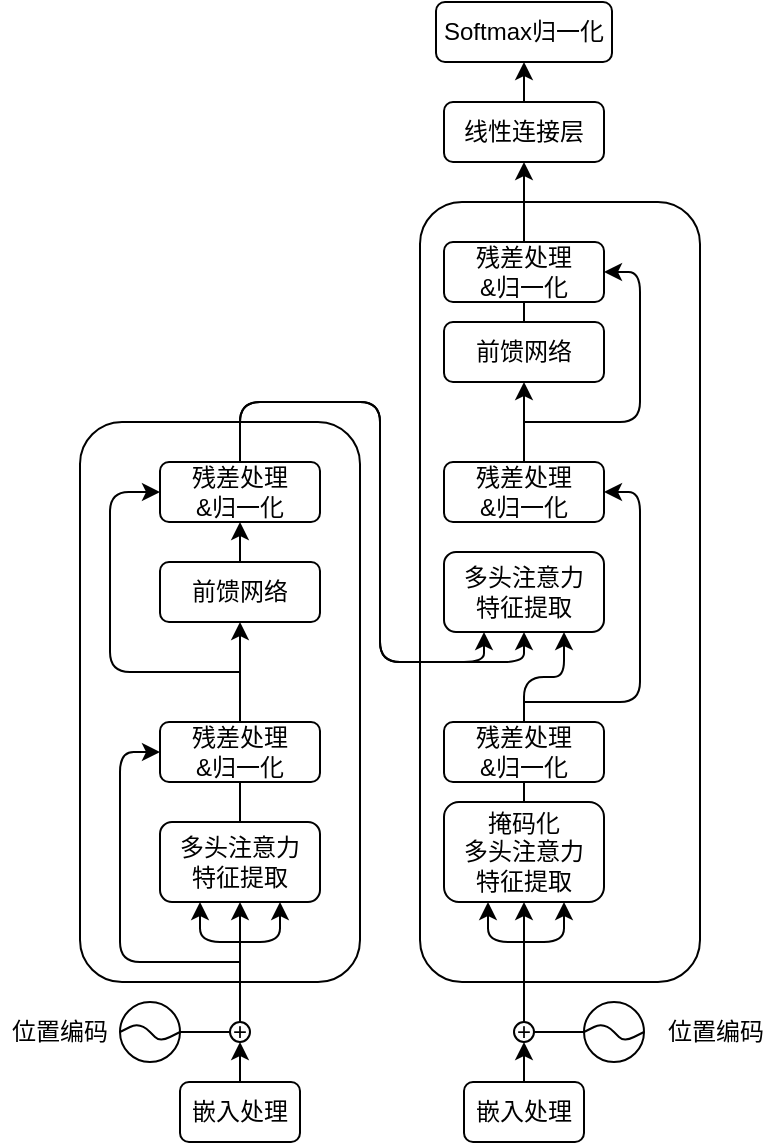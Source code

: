 <mxfile version="21.2.9" type="github">
  <diagram name="第 1 页" id="P4VHz6F8FDdTj_PXj5Aj">
    <mxGraphModel dx="603" dy="833" grid="1" gridSize="10" guides="1" tooltips="1" connect="1" arrows="1" fold="1" page="1" pageScale="1" pageWidth="583" pageHeight="827" math="0" shadow="0">
      <root>
        <mxCell id="0" />
        <mxCell id="1" parent="0" />
        <mxCell id="c3ZJOwvSEtLFaX0gyrFY-1" value="" style="rounded=1;whiteSpace=wrap;html=1;" vertex="1" parent="1">
          <mxGeometry x="138" y="300" width="140" height="280" as="geometry" />
        </mxCell>
        <mxCell id="c3ZJOwvSEtLFaX0gyrFY-24" style="edgeStyle=orthogonalEdgeStyle;rounded=0;orthogonalLoop=1;jettySize=auto;html=1;exitX=0.5;exitY=0;exitDx=0;exitDy=0;entryX=0.5;entryY=1;entryDx=0;entryDy=0;endArrow=none;endFill=0;" edge="1" parent="1" source="c3ZJOwvSEtLFaX0gyrFY-2" target="c3ZJOwvSEtLFaX0gyrFY-7">
          <mxGeometry relative="1" as="geometry" />
        </mxCell>
        <mxCell id="c3ZJOwvSEtLFaX0gyrFY-2" value="多头注意力&lt;br&gt;特征提取" style="rounded=1;whiteSpace=wrap;html=1;" vertex="1" parent="1">
          <mxGeometry x="178" y="500" width="80" height="40" as="geometry" />
        </mxCell>
        <mxCell id="c3ZJOwvSEtLFaX0gyrFY-8" style="edgeStyle=orthogonalEdgeStyle;rounded=0;orthogonalLoop=1;jettySize=auto;html=1;exitX=0.5;exitY=0;exitDx=0;exitDy=0;entryX=0.5;entryY=1;entryDx=0;entryDy=0;" edge="1" parent="1" source="c3ZJOwvSEtLFaX0gyrFY-3" target="c3ZJOwvSEtLFaX0gyrFY-2">
          <mxGeometry relative="1" as="geometry" />
        </mxCell>
        <mxCell id="c3ZJOwvSEtLFaX0gyrFY-3" value="+" style="ellipse;whiteSpace=wrap;html=1;" vertex="1" parent="1">
          <mxGeometry x="213" y="600" width="10" height="10" as="geometry" />
        </mxCell>
        <mxCell id="c3ZJOwvSEtLFaX0gyrFY-19" style="edgeStyle=orthogonalEdgeStyle;rounded=0;orthogonalLoop=1;jettySize=auto;html=1;exitX=0.5;exitY=0;exitDx=0;exitDy=0;entryX=0.5;entryY=1;entryDx=0;entryDy=0;" edge="1" parent="1" source="c3ZJOwvSEtLFaX0gyrFY-4" target="c3ZJOwvSEtLFaX0gyrFY-3">
          <mxGeometry relative="1" as="geometry" />
        </mxCell>
        <mxCell id="c3ZJOwvSEtLFaX0gyrFY-4" value="嵌入处理" style="rounded=1;whiteSpace=wrap;html=1;" vertex="1" parent="1">
          <mxGeometry x="188" y="630" width="60" height="30" as="geometry" />
        </mxCell>
        <mxCell id="c3ZJOwvSEtLFaX0gyrFY-21" style="edgeStyle=orthogonalEdgeStyle;rounded=0;orthogonalLoop=1;jettySize=auto;html=1;exitX=0.5;exitY=0;exitDx=0;exitDy=0;entryX=0.5;entryY=1;entryDx=0;entryDy=0;" edge="1" parent="1" source="c3ZJOwvSEtLFaX0gyrFY-7" target="c3ZJOwvSEtLFaX0gyrFY-9">
          <mxGeometry relative="1" as="geometry" />
        </mxCell>
        <mxCell id="c3ZJOwvSEtLFaX0gyrFY-7" value="残差处理&lt;br&gt;&amp;amp;归一化" style="rounded=1;whiteSpace=wrap;html=1;" vertex="1" parent="1">
          <mxGeometry x="178" y="450" width="80" height="30" as="geometry" />
        </mxCell>
        <mxCell id="c3ZJOwvSEtLFaX0gyrFY-23" style="edgeStyle=orthogonalEdgeStyle;rounded=0;orthogonalLoop=1;jettySize=auto;html=1;exitX=0.5;exitY=0;exitDx=0;exitDy=0;entryX=0.5;entryY=1;entryDx=0;entryDy=0;" edge="1" parent="1" source="c3ZJOwvSEtLFaX0gyrFY-9" target="c3ZJOwvSEtLFaX0gyrFY-22">
          <mxGeometry relative="1" as="geometry" />
        </mxCell>
        <mxCell id="c3ZJOwvSEtLFaX0gyrFY-9" value="前馈网络" style="rounded=1;whiteSpace=wrap;html=1;" vertex="1" parent="1">
          <mxGeometry x="178" y="370" width="80" height="30" as="geometry" />
        </mxCell>
        <mxCell id="c3ZJOwvSEtLFaX0gyrFY-10" value="" style="rounded=1;whiteSpace=wrap;html=1;" vertex="1" parent="1">
          <mxGeometry x="308" y="190" width="140" height="390" as="geometry" />
        </mxCell>
        <mxCell id="c3ZJOwvSEtLFaX0gyrFY-40" style="edgeStyle=orthogonalEdgeStyle;rounded=0;orthogonalLoop=1;jettySize=auto;html=1;exitX=0.5;exitY=0;exitDx=0;exitDy=0;entryX=0.5;entryY=1;entryDx=0;entryDy=0;endArrow=none;endFill=0;" edge="1" parent="1" source="c3ZJOwvSEtLFaX0gyrFY-11" target="c3ZJOwvSEtLFaX0gyrFY-15">
          <mxGeometry relative="1" as="geometry" />
        </mxCell>
        <mxCell id="c3ZJOwvSEtLFaX0gyrFY-11" value="掩码化&lt;br&gt;多头注意力&lt;br&gt;特征提取" style="rounded=1;whiteSpace=wrap;html=1;" vertex="1" parent="1">
          <mxGeometry x="320" y="490" width="80" height="50" as="geometry" />
        </mxCell>
        <mxCell id="c3ZJOwvSEtLFaX0gyrFY-12" style="edgeStyle=orthogonalEdgeStyle;rounded=0;orthogonalLoop=1;jettySize=auto;html=1;exitX=0.5;exitY=0;exitDx=0;exitDy=0;entryX=0.5;entryY=1;entryDx=0;entryDy=0;" edge="1" parent="1" source="c3ZJOwvSEtLFaX0gyrFY-13" target="c3ZJOwvSEtLFaX0gyrFY-11">
          <mxGeometry relative="1" as="geometry" />
        </mxCell>
        <mxCell id="c3ZJOwvSEtLFaX0gyrFY-52" style="edgeStyle=orthogonalEdgeStyle;rounded=0;orthogonalLoop=1;jettySize=auto;html=1;exitX=1;exitY=0.5;exitDx=0;exitDy=0;entryX=0;entryY=0.5;entryDx=0;entryDy=0;endArrow=none;endFill=0;" edge="1" parent="1" source="c3ZJOwvSEtLFaX0gyrFY-13" target="c3ZJOwvSEtLFaX0gyrFY-49">
          <mxGeometry relative="1" as="geometry" />
        </mxCell>
        <mxCell id="c3ZJOwvSEtLFaX0gyrFY-13" value="+" style="ellipse;whiteSpace=wrap;html=1;" vertex="1" parent="1">
          <mxGeometry x="355" y="600" width="10" height="10" as="geometry" />
        </mxCell>
        <mxCell id="c3ZJOwvSEtLFaX0gyrFY-27" style="edgeStyle=orthogonalEdgeStyle;rounded=0;orthogonalLoop=1;jettySize=auto;html=1;exitX=0.5;exitY=0;exitDx=0;exitDy=0;entryX=0.5;entryY=1;entryDx=0;entryDy=0;" edge="1" parent="1" source="c3ZJOwvSEtLFaX0gyrFY-14" target="c3ZJOwvSEtLFaX0gyrFY-13">
          <mxGeometry relative="1" as="geometry" />
        </mxCell>
        <mxCell id="c3ZJOwvSEtLFaX0gyrFY-14" value="嵌入处理" style="rounded=1;whiteSpace=wrap;html=1;" vertex="1" parent="1">
          <mxGeometry x="330" y="630" width="60" height="30" as="geometry" />
        </mxCell>
        <mxCell id="c3ZJOwvSEtLFaX0gyrFY-41" style="edgeStyle=orthogonalEdgeStyle;rounded=1;orthogonalLoop=1;jettySize=auto;html=1;exitX=0.5;exitY=0;exitDx=0;exitDy=0;entryX=0.75;entryY=1;entryDx=0;entryDy=0;" edge="1" parent="1" source="c3ZJOwvSEtLFaX0gyrFY-15" target="c3ZJOwvSEtLFaX0gyrFY-36">
          <mxGeometry relative="1" as="geometry" />
        </mxCell>
        <mxCell id="c3ZJOwvSEtLFaX0gyrFY-15" value="残差处理&lt;br&gt;&amp;amp;归一化" style="rounded=1;whiteSpace=wrap;html=1;" vertex="1" parent="1">
          <mxGeometry x="320" y="450" width="80" height="30" as="geometry" />
        </mxCell>
        <mxCell id="c3ZJOwvSEtLFaX0gyrFY-44" style="edgeStyle=orthogonalEdgeStyle;rounded=0;orthogonalLoop=1;jettySize=auto;html=1;exitX=0.5;exitY=0;exitDx=0;exitDy=0;entryX=0.5;entryY=1;entryDx=0;entryDy=0;endArrow=none;endFill=0;" edge="1" parent="1" source="c3ZJOwvSEtLFaX0gyrFY-16" target="c3ZJOwvSEtLFaX0gyrFY-33">
          <mxGeometry relative="1" as="geometry" />
        </mxCell>
        <mxCell id="c3ZJOwvSEtLFaX0gyrFY-16" value="前馈网络" style="rounded=1;whiteSpace=wrap;html=1;" vertex="1" parent="1">
          <mxGeometry x="320" y="250" width="80" height="30" as="geometry" />
        </mxCell>
        <mxCell id="c3ZJOwvSEtLFaX0gyrFY-17" value="" style="endArrow=classic;html=1;rounded=1;entryX=0.75;entryY=1;entryDx=0;entryDy=0;" edge="1" parent="1" target="c3ZJOwvSEtLFaX0gyrFY-2">
          <mxGeometry width="50" height="50" relative="1" as="geometry">
            <mxPoint x="218" y="560" as="sourcePoint" />
            <mxPoint x="268" y="540" as="targetPoint" />
            <Array as="points">
              <mxPoint x="238" y="560" />
            </Array>
          </mxGeometry>
        </mxCell>
        <mxCell id="c3ZJOwvSEtLFaX0gyrFY-18" value="" style="endArrow=classic;html=1;rounded=1;entryX=0.75;entryY=1;entryDx=0;entryDy=0;" edge="1" parent="1">
          <mxGeometry width="50" height="50" relative="1" as="geometry">
            <mxPoint x="218" y="560" as="sourcePoint" />
            <mxPoint x="198" y="540" as="targetPoint" />
            <Array as="points">
              <mxPoint x="198" y="560" />
            </Array>
          </mxGeometry>
        </mxCell>
        <mxCell id="c3ZJOwvSEtLFaX0gyrFY-22" value="残差处理&lt;br&gt;&amp;amp;归一化" style="rounded=1;whiteSpace=wrap;html=1;" vertex="1" parent="1">
          <mxGeometry x="178" y="320" width="80" height="30" as="geometry" />
        </mxCell>
        <mxCell id="c3ZJOwvSEtLFaX0gyrFY-25" value="" style="endArrow=classic;html=1;rounded=1;entryX=0;entryY=0.5;entryDx=0;entryDy=0;" edge="1" parent="1" target="c3ZJOwvSEtLFaX0gyrFY-7">
          <mxGeometry width="50" height="50" relative="1" as="geometry">
            <mxPoint x="218" y="570" as="sourcePoint" />
            <mxPoint x="198" y="510" as="targetPoint" />
            <Array as="points">
              <mxPoint x="158" y="570" />
              <mxPoint x="158" y="465" />
            </Array>
          </mxGeometry>
        </mxCell>
        <mxCell id="c3ZJOwvSEtLFaX0gyrFY-26" value="" style="endArrow=classic;html=1;rounded=1;entryX=0;entryY=0.5;entryDx=0;entryDy=0;" edge="1" parent="1" target="c3ZJOwvSEtLFaX0gyrFY-22">
          <mxGeometry width="50" height="50" relative="1" as="geometry">
            <mxPoint x="218" y="425" as="sourcePoint" />
            <mxPoint x="173" y="320" as="targetPoint" />
            <Array as="points">
              <mxPoint x="153" y="425" />
              <mxPoint x="153" y="335" />
            </Array>
          </mxGeometry>
        </mxCell>
        <mxCell id="c3ZJOwvSEtLFaX0gyrFY-28" value="" style="endArrow=none;html=1;rounded=0;exitX=1;exitY=0.5;exitDx=0;exitDy=0;entryX=0;entryY=0.5;entryDx=0;entryDy=0;" edge="1" parent="1" source="c3ZJOwvSEtLFaX0gyrFY-29" target="c3ZJOwvSEtLFaX0gyrFY-3">
          <mxGeometry width="50" height="50" relative="1" as="geometry">
            <mxPoint x="118" y="700" as="sourcePoint" />
            <mxPoint x="168" y="650" as="targetPoint" />
          </mxGeometry>
        </mxCell>
        <mxCell id="c3ZJOwvSEtLFaX0gyrFY-29" value="" style="ellipse;whiteSpace=wrap;html=1;aspect=fixed;" vertex="1" parent="1">
          <mxGeometry x="158" y="590" width="30" height="30" as="geometry" />
        </mxCell>
        <mxCell id="c3ZJOwvSEtLFaX0gyrFY-31" value="" style="endArrow=none;html=1;rounded=1;entryX=1;entryY=0.5;entryDx=0;entryDy=0;exitX=0;exitY=0.5;exitDx=0;exitDy=0;" edge="1" parent="1" source="c3ZJOwvSEtLFaX0gyrFY-29" target="c3ZJOwvSEtLFaX0gyrFY-29">
          <mxGeometry width="50" height="50" relative="1" as="geometry">
            <mxPoint x="158" y="610" as="sourcePoint" />
            <mxPoint x="208" y="560" as="targetPoint" />
            <Array as="points">
              <mxPoint x="168" y="600" />
              <mxPoint x="178" y="610" />
            </Array>
          </mxGeometry>
        </mxCell>
        <mxCell id="c3ZJOwvSEtLFaX0gyrFY-32" value="位置编码" style="text;html=1;strokeColor=none;fillColor=none;align=center;verticalAlign=middle;whiteSpace=wrap;rounded=0;" vertex="1" parent="1">
          <mxGeometry x="98" y="590" width="60" height="30" as="geometry" />
        </mxCell>
        <mxCell id="c3ZJOwvSEtLFaX0gyrFY-54" style="edgeStyle=orthogonalEdgeStyle;rounded=0;orthogonalLoop=1;jettySize=auto;html=1;exitX=0.5;exitY=0;exitDx=0;exitDy=0;entryX=0.5;entryY=1;entryDx=0;entryDy=0;" edge="1" parent="1" source="c3ZJOwvSEtLFaX0gyrFY-33" target="c3ZJOwvSEtLFaX0gyrFY-47">
          <mxGeometry relative="1" as="geometry" />
        </mxCell>
        <mxCell id="c3ZJOwvSEtLFaX0gyrFY-33" value="残差处理&lt;br&gt;&amp;amp;归一化" style="rounded=1;whiteSpace=wrap;html=1;" vertex="1" parent="1">
          <mxGeometry x="320" y="210" width="80" height="30" as="geometry" />
        </mxCell>
        <mxCell id="c3ZJOwvSEtLFaX0gyrFY-34" value="" style="endArrow=classic;html=1;rounded=1;entryX=0.75;entryY=1;entryDx=0;entryDy=0;" edge="1" parent="1">
          <mxGeometry width="50" height="50" relative="1" as="geometry">
            <mxPoint x="360" y="560" as="sourcePoint" />
            <mxPoint x="380" y="540" as="targetPoint" />
            <Array as="points">
              <mxPoint x="380" y="560" />
            </Array>
          </mxGeometry>
        </mxCell>
        <mxCell id="c3ZJOwvSEtLFaX0gyrFY-35" value="" style="endArrow=classic;html=1;rounded=1;entryX=0.75;entryY=1;entryDx=0;entryDy=0;" edge="1" parent="1">
          <mxGeometry width="50" height="50" relative="1" as="geometry">
            <mxPoint x="365" y="560" as="sourcePoint" />
            <mxPoint x="342" y="540" as="targetPoint" />
            <Array as="points">
              <mxPoint x="342" y="560" />
            </Array>
          </mxGeometry>
        </mxCell>
        <mxCell id="c3ZJOwvSEtLFaX0gyrFY-36" value="多头注意力&lt;br&gt;特征提取" style="rounded=1;whiteSpace=wrap;html=1;" vertex="1" parent="1">
          <mxGeometry x="320" y="365" width="80" height="40" as="geometry" />
        </mxCell>
        <mxCell id="c3ZJOwvSEtLFaX0gyrFY-43" style="edgeStyle=orthogonalEdgeStyle;rounded=0;orthogonalLoop=1;jettySize=auto;html=1;exitX=0.5;exitY=0;exitDx=0;exitDy=0;entryX=0.5;entryY=1;entryDx=0;entryDy=0;" edge="1" parent="1" source="c3ZJOwvSEtLFaX0gyrFY-37" target="c3ZJOwvSEtLFaX0gyrFY-16">
          <mxGeometry relative="1" as="geometry" />
        </mxCell>
        <mxCell id="c3ZJOwvSEtLFaX0gyrFY-37" value="残差处理&lt;br&gt;&amp;amp;归一化" style="rounded=1;whiteSpace=wrap;html=1;" vertex="1" parent="1">
          <mxGeometry x="320" y="320" width="80" height="30" as="geometry" />
        </mxCell>
        <mxCell id="c3ZJOwvSEtLFaX0gyrFY-38" value="" style="endArrow=classic;html=1;rounded=1;exitX=0.5;exitY=0;exitDx=0;exitDy=0;entryX=0.5;entryY=1;entryDx=0;entryDy=0;" edge="1" parent="1" source="c3ZJOwvSEtLFaX0gyrFY-22" target="c3ZJOwvSEtLFaX0gyrFY-36">
          <mxGeometry width="50" height="50" relative="1" as="geometry">
            <mxPoint x="238" y="290" as="sourcePoint" />
            <mxPoint x="288" y="240" as="targetPoint" />
            <Array as="points">
              <mxPoint x="218" y="290" />
              <mxPoint x="288" y="290" />
              <mxPoint x="288" y="420" />
              <mxPoint x="360" y="420" />
            </Array>
          </mxGeometry>
        </mxCell>
        <mxCell id="c3ZJOwvSEtLFaX0gyrFY-39" value="" style="endArrow=classic;html=1;rounded=1;exitX=0.5;exitY=0;exitDx=0;exitDy=0;entryX=0.25;entryY=1;entryDx=0;entryDy=0;" edge="1" parent="1" source="c3ZJOwvSEtLFaX0gyrFY-22" target="c3ZJOwvSEtLFaX0gyrFY-36">
          <mxGeometry width="50" height="50" relative="1" as="geometry">
            <mxPoint x="228" y="330" as="sourcePoint" />
            <mxPoint x="370" y="415" as="targetPoint" />
            <Array as="points">
              <mxPoint x="218" y="290" />
              <mxPoint x="288" y="290" />
              <mxPoint x="288" y="420" />
              <mxPoint x="340" y="420" />
            </Array>
          </mxGeometry>
        </mxCell>
        <mxCell id="c3ZJOwvSEtLFaX0gyrFY-42" value="" style="endArrow=classic;html=1;rounded=1;entryX=1;entryY=0.5;entryDx=0;entryDy=0;" edge="1" parent="1" target="c3ZJOwvSEtLFaX0gyrFY-37">
          <mxGeometry width="50" height="50" relative="1" as="geometry">
            <mxPoint x="360" y="440" as="sourcePoint" />
            <mxPoint x="448" y="390" as="targetPoint" />
            <Array as="points">
              <mxPoint x="418" y="440" />
              <mxPoint x="418" y="335" />
            </Array>
          </mxGeometry>
        </mxCell>
        <mxCell id="c3ZJOwvSEtLFaX0gyrFY-46" value="" style="endArrow=classic;html=1;rounded=1;entryX=1;entryY=0.5;entryDx=0;entryDy=0;" edge="1" parent="1" target="c3ZJOwvSEtLFaX0gyrFY-33">
          <mxGeometry width="50" height="50" relative="1" as="geometry">
            <mxPoint x="360" y="300" as="sourcePoint" />
            <mxPoint x="438" y="250" as="targetPoint" />
            <Array as="points">
              <mxPoint x="418" y="300" />
              <mxPoint x="418" y="225" />
            </Array>
          </mxGeometry>
        </mxCell>
        <mxCell id="c3ZJOwvSEtLFaX0gyrFY-55" style="edgeStyle=orthogonalEdgeStyle;rounded=0;orthogonalLoop=1;jettySize=auto;html=1;exitX=0.5;exitY=0;exitDx=0;exitDy=0;entryX=0.5;entryY=1;entryDx=0;entryDy=0;" edge="1" parent="1" source="c3ZJOwvSEtLFaX0gyrFY-47" target="c3ZJOwvSEtLFaX0gyrFY-48">
          <mxGeometry relative="1" as="geometry">
            <mxPoint x="359.953" y="140" as="targetPoint" />
          </mxGeometry>
        </mxCell>
        <mxCell id="c3ZJOwvSEtLFaX0gyrFY-47" value="线性连接层" style="rounded=1;whiteSpace=wrap;html=1;" vertex="1" parent="1">
          <mxGeometry x="320" y="140" width="80" height="30" as="geometry" />
        </mxCell>
        <mxCell id="c3ZJOwvSEtLFaX0gyrFY-48" value="Softmax归一化" style="rounded=1;whiteSpace=wrap;html=1;" vertex="1" parent="1">
          <mxGeometry x="316" y="90" width="88" height="30" as="geometry" />
        </mxCell>
        <mxCell id="c3ZJOwvSEtLFaX0gyrFY-49" value="" style="ellipse;whiteSpace=wrap;html=1;aspect=fixed;" vertex="1" parent="1">
          <mxGeometry x="390" y="590" width="30" height="30" as="geometry" />
        </mxCell>
        <mxCell id="c3ZJOwvSEtLFaX0gyrFY-51" value="" style="endArrow=none;html=1;rounded=1;entryX=1;entryY=0.5;entryDx=0;entryDy=0;exitX=0;exitY=0.5;exitDx=0;exitDy=0;" edge="1" parent="1">
          <mxGeometry width="50" height="50" relative="1" as="geometry">
            <mxPoint x="390" y="605" as="sourcePoint" />
            <mxPoint x="420" y="605" as="targetPoint" />
            <Array as="points">
              <mxPoint x="400" y="600" />
              <mxPoint x="410" y="610" />
            </Array>
          </mxGeometry>
        </mxCell>
        <mxCell id="c3ZJOwvSEtLFaX0gyrFY-53" value="位置编码" style="text;html=1;strokeColor=none;fillColor=none;align=center;verticalAlign=middle;whiteSpace=wrap;rounded=0;" vertex="1" parent="1">
          <mxGeometry x="426" y="590" width="60" height="30" as="geometry" />
        </mxCell>
      </root>
    </mxGraphModel>
  </diagram>
</mxfile>
